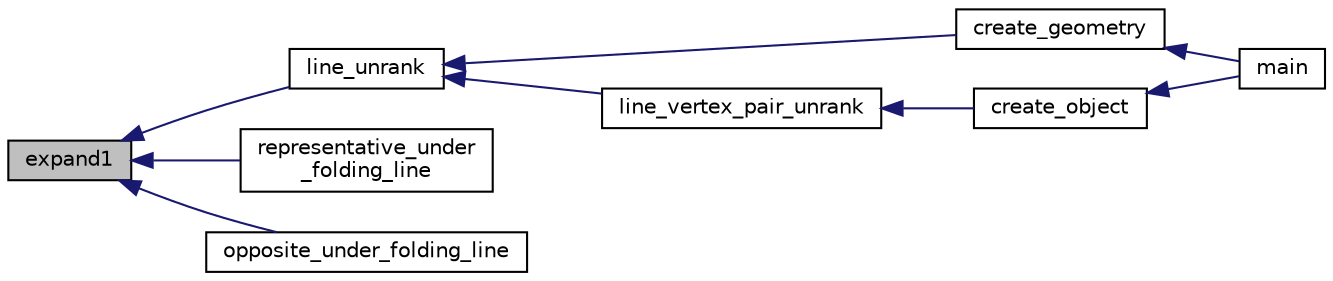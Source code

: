 digraph "expand1"
{
  edge [fontname="Helvetica",fontsize="10",labelfontname="Helvetica",labelfontsize="10"];
  node [fontname="Helvetica",fontsize="10",shape=record];
  rankdir="LR";
  Node344 [label="expand1",height=0.2,width=0.4,color="black", fillcolor="grey75", style="filled", fontcolor="black"];
  Node344 -> Node345 [dir="back",color="midnightblue",fontsize="10",style="solid",fontname="Helvetica"];
  Node345 [label="line_unrank",height=0.2,width=0.4,color="black", fillcolor="white", style="filled",URL="$de/d10/hamming_8_c.html#a41c3e29e7c7fe4fb5416200d4f81a494"];
  Node345 -> Node346 [dir="back",color="midnightblue",fontsize="10",style="solid",fontname="Helvetica"];
  Node346 [label="create_geometry",height=0.2,width=0.4,color="black", fillcolor="white", style="filled",URL="$de/d10/hamming_8_c.html#abb255fb19bad84799f04dcf4ffddb57b"];
  Node346 -> Node347 [dir="back",color="midnightblue",fontsize="10",style="solid",fontname="Helvetica"];
  Node347 [label="main",height=0.2,width=0.4,color="black", fillcolor="white", style="filled",URL="$de/d10/hamming_8_c.html#a3c04138a5bfe5d72780bb7e82a18e627"];
  Node345 -> Node348 [dir="back",color="midnightblue",fontsize="10",style="solid",fontname="Helvetica"];
  Node348 [label="line_vertex_pair_unrank",height=0.2,width=0.4,color="black", fillcolor="white", style="filled",URL="$de/d10/hamming_8_c.html#aa61f2206e2b10536583703704f1bf4ea"];
  Node348 -> Node349 [dir="back",color="midnightblue",fontsize="10",style="solid",fontname="Helvetica"];
  Node349 [label="create_object",height=0.2,width=0.4,color="black", fillcolor="white", style="filled",URL="$de/d10/hamming_8_c.html#a290a0a0fa4965131997904ad9fe1840b"];
  Node349 -> Node347 [dir="back",color="midnightblue",fontsize="10",style="solid",fontname="Helvetica"];
  Node344 -> Node350 [dir="back",color="midnightblue",fontsize="10",style="solid",fontname="Helvetica"];
  Node350 [label="representative_under\l_folding_line",height=0.2,width=0.4,color="black", fillcolor="white", style="filled",URL="$de/d10/hamming_8_c.html#a8f78c1a2019833838d40b0d4f506a271"];
  Node344 -> Node351 [dir="back",color="midnightblue",fontsize="10",style="solid",fontname="Helvetica"];
  Node351 [label="opposite_under_folding_line",height=0.2,width=0.4,color="black", fillcolor="white", style="filled",URL="$de/d10/hamming_8_c.html#a12ee45b3d036f6dc56c7adcabbfaaef4"];
}
